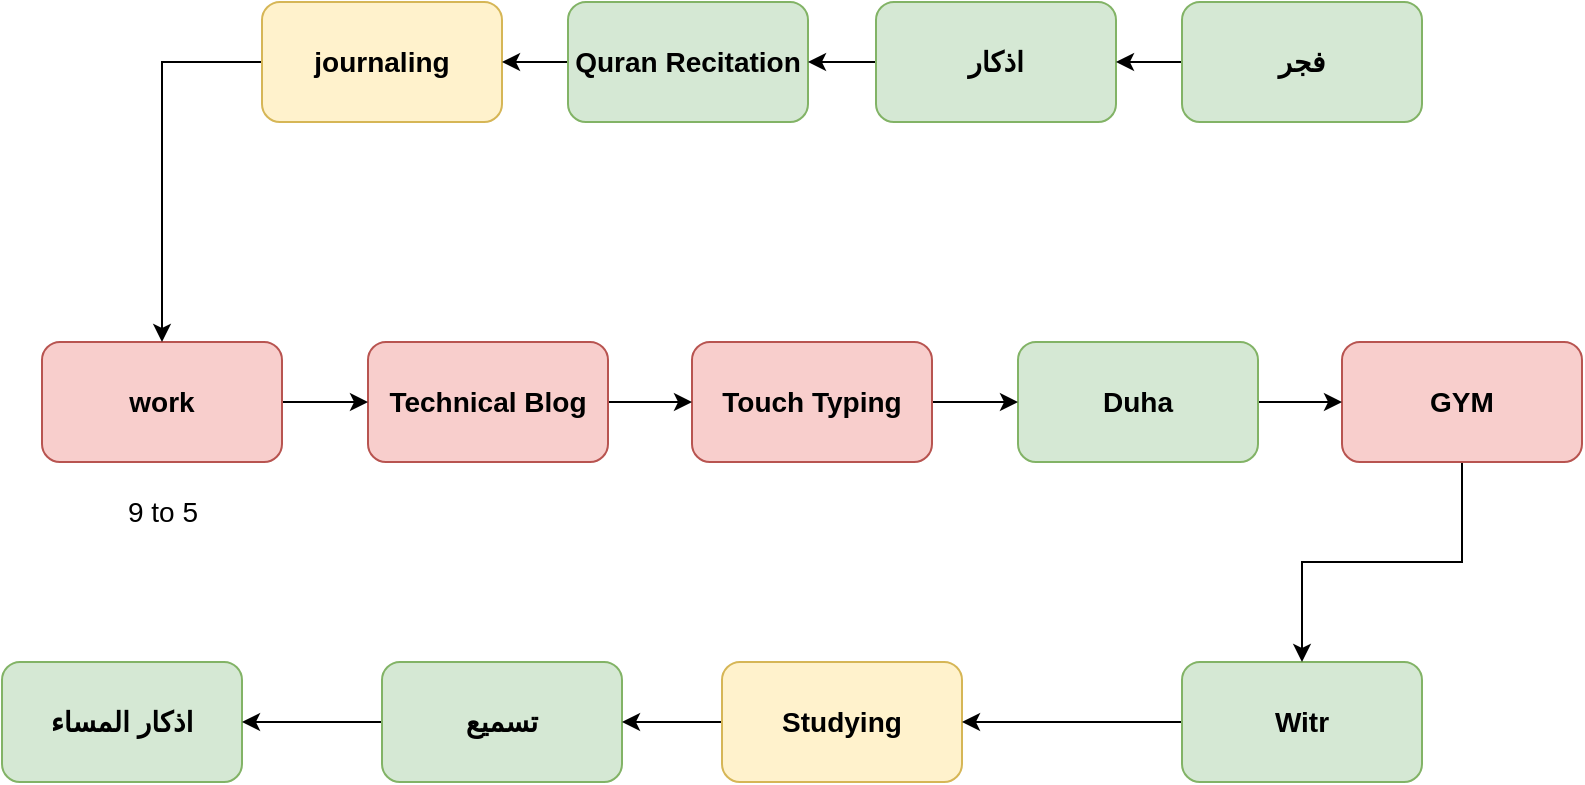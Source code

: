 <mxfile version="22.1.5" type="github">
  <diagram name="Page-1" id="dbRLmHsHgckAquCMLA6Q">
    <mxGraphModel dx="1050" dy="579" grid="1" gridSize="10" guides="1" tooltips="1" connect="1" arrows="1" fold="1" page="1" pageScale="1" pageWidth="850" pageHeight="1100" math="0" shadow="0">
      <root>
        <mxCell id="0" />
        <mxCell id="1" parent="0" />
        <mxCell id="dgCXN85Xijgc_tRNgo0q-1" value="اذكار المساء" style="rounded=1;whiteSpace=wrap;html=1;fontSize=14;fontStyle=1;fillColor=#d5e8d4;strokeColor=#82b366;" vertex="1" parent="1">
          <mxGeometry x="40" y="620" width="120" height="60" as="geometry" />
        </mxCell>
        <mxCell id="dgCXN85Xijgc_tRNgo0q-31" value="" style="edgeStyle=orthogonalEdgeStyle;rounded=0;orthogonalLoop=1;jettySize=auto;html=1;fontSize=14;fontStyle=1;" edge="1" parent="1" source="dgCXN85Xijgc_tRNgo0q-2" target="dgCXN85Xijgc_tRNgo0q-1">
          <mxGeometry relative="1" as="geometry" />
        </mxCell>
        <mxCell id="dgCXN85Xijgc_tRNgo0q-2" value="تسميع" style="rounded=1;whiteSpace=wrap;html=1;fontSize=14;fontStyle=1;fillColor=#d5e8d4;strokeColor=#82b366;" vertex="1" parent="1">
          <mxGeometry x="230" y="620" width="120" height="60" as="geometry" />
        </mxCell>
        <mxCell id="dgCXN85Xijgc_tRNgo0q-30" value="" style="edgeStyle=orthogonalEdgeStyle;rounded=0;orthogonalLoop=1;jettySize=auto;html=1;fontSize=14;fontStyle=1;" edge="1" parent="1" source="dgCXN85Xijgc_tRNgo0q-3" target="dgCXN85Xijgc_tRNgo0q-2">
          <mxGeometry relative="1" as="geometry" />
        </mxCell>
        <mxCell id="dgCXN85Xijgc_tRNgo0q-3" value="Studying" style="rounded=1;whiteSpace=wrap;html=1;fontSize=14;fontStyle=1;fillColor=#fff2cc;strokeColor=#d6b656;" vertex="1" parent="1">
          <mxGeometry x="400" y="620" width="120" height="60" as="geometry" />
        </mxCell>
        <mxCell id="dgCXN85Xijgc_tRNgo0q-29" value="" style="edgeStyle=orthogonalEdgeStyle;rounded=0;orthogonalLoop=1;jettySize=auto;html=1;fontSize=14;fontStyle=1;" edge="1" parent="1" source="dgCXN85Xijgc_tRNgo0q-4" target="dgCXN85Xijgc_tRNgo0q-3">
          <mxGeometry relative="1" as="geometry" />
        </mxCell>
        <mxCell id="dgCXN85Xijgc_tRNgo0q-4" value="Witr" style="rounded=1;whiteSpace=wrap;html=1;fontSize=14;fontStyle=1;fillColor=#d5e8d4;strokeColor=#82b366;" vertex="1" parent="1">
          <mxGeometry x="630" y="620" width="120" height="60" as="geometry" />
        </mxCell>
        <mxCell id="dgCXN85Xijgc_tRNgo0q-28" style="edgeStyle=orthogonalEdgeStyle;rounded=0;orthogonalLoop=1;jettySize=auto;html=1;exitX=0.5;exitY=1;exitDx=0;exitDy=0;entryX=0.5;entryY=0;entryDx=0;entryDy=0;fontSize=14;fontStyle=1;" edge="1" parent="1" source="dgCXN85Xijgc_tRNgo0q-5" target="dgCXN85Xijgc_tRNgo0q-4">
          <mxGeometry relative="1" as="geometry" />
        </mxCell>
        <mxCell id="dgCXN85Xijgc_tRNgo0q-5" value="GYM" style="rounded=1;whiteSpace=wrap;html=1;fontSize=14;fontStyle=1;fillColor=#f8cecc;strokeColor=#b85450;" vertex="1" parent="1">
          <mxGeometry x="710" y="460" width="120" height="60" as="geometry" />
        </mxCell>
        <mxCell id="dgCXN85Xijgc_tRNgo0q-27" style="edgeStyle=orthogonalEdgeStyle;rounded=0;orthogonalLoop=1;jettySize=auto;html=1;exitX=1;exitY=0.5;exitDx=0;exitDy=0;fontSize=14;fontStyle=1;" edge="1" parent="1" source="dgCXN85Xijgc_tRNgo0q-6" target="dgCXN85Xijgc_tRNgo0q-5">
          <mxGeometry relative="1" as="geometry" />
        </mxCell>
        <mxCell id="dgCXN85Xijgc_tRNgo0q-6" value="Duha" style="rounded=1;whiteSpace=wrap;html=1;fontSize=14;fontStyle=1;fillColor=#d5e8d4;strokeColor=#82b366;" vertex="1" parent="1">
          <mxGeometry x="548" y="460" width="120" height="60" as="geometry" />
        </mxCell>
        <mxCell id="dgCXN85Xijgc_tRNgo0q-26" style="edgeStyle=orthogonalEdgeStyle;rounded=0;orthogonalLoop=1;jettySize=auto;html=1;exitX=1;exitY=0.5;exitDx=0;exitDy=0;entryX=0;entryY=0.5;entryDx=0;entryDy=0;fontSize=14;fontStyle=1;" edge="1" parent="1" source="dgCXN85Xijgc_tRNgo0q-7" target="dgCXN85Xijgc_tRNgo0q-6">
          <mxGeometry relative="1" as="geometry" />
        </mxCell>
        <mxCell id="dgCXN85Xijgc_tRNgo0q-7" value="Touch Typing" style="rounded=1;whiteSpace=wrap;html=1;fontSize=14;fontStyle=1;fillColor=#f8cecc;strokeColor=#b85450;" vertex="1" parent="1">
          <mxGeometry x="385" y="460" width="120" height="60" as="geometry" />
        </mxCell>
        <mxCell id="dgCXN85Xijgc_tRNgo0q-24" style="edgeStyle=orthogonalEdgeStyle;rounded=0;orthogonalLoop=1;jettySize=auto;html=1;exitX=1;exitY=0.5;exitDx=0;exitDy=0;entryX=0;entryY=0.5;entryDx=0;entryDy=0;fontSize=14;fontStyle=1;" edge="1" parent="1" source="dgCXN85Xijgc_tRNgo0q-8" target="dgCXN85Xijgc_tRNgo0q-7">
          <mxGeometry relative="1" as="geometry" />
        </mxCell>
        <mxCell id="dgCXN85Xijgc_tRNgo0q-8" value="Technical Blog" style="rounded=1;whiteSpace=wrap;html=1;fontSize=14;fontStyle=1;fillColor=#f8cecc;strokeColor=#b85450;" vertex="1" parent="1">
          <mxGeometry x="223" y="460" width="120" height="60" as="geometry" />
        </mxCell>
        <mxCell id="dgCXN85Xijgc_tRNgo0q-23" style="edgeStyle=orthogonalEdgeStyle;rounded=0;orthogonalLoop=1;jettySize=auto;html=1;exitX=1;exitY=0.5;exitDx=0;exitDy=0;fontSize=14;fontStyle=1;" edge="1" parent="1" source="dgCXN85Xijgc_tRNgo0q-9" target="dgCXN85Xijgc_tRNgo0q-8">
          <mxGeometry relative="1" as="geometry" />
        </mxCell>
        <mxCell id="dgCXN85Xijgc_tRNgo0q-9" value="work" style="rounded=1;whiteSpace=wrap;html=1;fontSize=14;fontStyle=1;fillColor=#f8cecc;strokeColor=#b85450;" vertex="1" parent="1">
          <mxGeometry x="60" y="460" width="120" height="60" as="geometry" />
        </mxCell>
        <mxCell id="dgCXN85Xijgc_tRNgo0q-22" style="edgeStyle=orthogonalEdgeStyle;rounded=0;orthogonalLoop=1;jettySize=auto;html=1;exitX=0;exitY=0.5;exitDx=0;exitDy=0;entryX=0.5;entryY=0;entryDx=0;entryDy=0;fontSize=14;fontStyle=1;" edge="1" parent="1" source="dgCXN85Xijgc_tRNgo0q-10" target="dgCXN85Xijgc_tRNgo0q-9">
          <mxGeometry relative="1" as="geometry" />
        </mxCell>
        <mxCell id="dgCXN85Xijgc_tRNgo0q-10" value="&lt;font style=&quot;font-size: 14px;&quot;&gt;&lt;span style=&quot;font-size: 14px;&quot;&gt;journaling&lt;/span&gt;&lt;/font&gt;" style="rounded=1;whiteSpace=wrap;html=1;fontSize=14;fontStyle=1;fillColor=#fff2cc;strokeColor=#d6b656;" vertex="1" parent="1">
          <mxGeometry x="170" y="290" width="120" height="60" as="geometry" />
        </mxCell>
        <mxCell id="dgCXN85Xijgc_tRNgo0q-18" style="edgeStyle=orthogonalEdgeStyle;rounded=0;orthogonalLoop=1;jettySize=auto;html=1;exitX=0;exitY=0.5;exitDx=0;exitDy=0;entryX=1;entryY=0.5;entryDx=0;entryDy=0;fontSize=14;fontStyle=1;" edge="1" parent="1" source="dgCXN85Xijgc_tRNgo0q-11" target="dgCXN85Xijgc_tRNgo0q-10">
          <mxGeometry relative="1" as="geometry" />
        </mxCell>
        <mxCell id="dgCXN85Xijgc_tRNgo0q-11" value="&lt;font style=&quot;font-size: 14px;&quot;&gt;&lt;span style=&quot;font-size: 14px;&quot;&gt;Quran Recitation&lt;/span&gt;&lt;/font&gt;" style="rounded=1;whiteSpace=wrap;html=1;fontSize=14;fontStyle=1;fillColor=#d5e8d4;strokeColor=#82b366;" vertex="1" parent="1">
          <mxGeometry x="323" y="290" width="120" height="60" as="geometry" />
        </mxCell>
        <mxCell id="dgCXN85Xijgc_tRNgo0q-17" style="edgeStyle=orthogonalEdgeStyle;rounded=0;orthogonalLoop=1;jettySize=auto;html=1;exitX=0;exitY=0.5;exitDx=0;exitDy=0;entryX=1;entryY=0.5;entryDx=0;entryDy=0;fontSize=14;fontStyle=1;" edge="1" parent="1" source="dgCXN85Xijgc_tRNgo0q-12" target="dgCXN85Xijgc_tRNgo0q-11">
          <mxGeometry relative="1" as="geometry" />
        </mxCell>
        <mxCell id="dgCXN85Xijgc_tRNgo0q-12" value="&lt;font style=&quot;font-size: 14px;&quot;&gt;&lt;span style=&quot;font-size: 14px;&quot;&gt;اذكار&lt;/span&gt;&lt;/font&gt;" style="rounded=1;whiteSpace=wrap;html=1;fontSize=14;fontStyle=1;fillColor=#d5e8d4;strokeColor=#82b366;" vertex="1" parent="1">
          <mxGeometry x="477" y="290" width="120" height="60" as="geometry" />
        </mxCell>
        <mxCell id="dgCXN85Xijgc_tRNgo0q-15" style="edgeStyle=orthogonalEdgeStyle;rounded=0;orthogonalLoop=1;jettySize=auto;html=1;exitX=0;exitY=0.5;exitDx=0;exitDy=0;entryX=1;entryY=0.5;entryDx=0;entryDy=0;fontSize=14;fontStyle=1;" edge="1" parent="1" source="dgCXN85Xijgc_tRNgo0q-13" target="dgCXN85Xijgc_tRNgo0q-12">
          <mxGeometry relative="1" as="geometry" />
        </mxCell>
        <mxCell id="dgCXN85Xijgc_tRNgo0q-13" value="&lt;font style=&quot;font-size: 14px;&quot;&gt;&lt;span style=&quot;font-size: 14px;&quot;&gt;فجر&lt;/span&gt;&lt;/font&gt;" style="rounded=1;whiteSpace=wrap;html=1;fontSize=14;fontStyle=1;fillColor=#d5e8d4;strokeColor=#82b366;" vertex="1" parent="1">
          <mxGeometry x="630" y="290" width="120" height="60" as="geometry" />
        </mxCell>
        <mxCell id="dgCXN85Xijgc_tRNgo0q-32" value="&lt;font style=&quot;font-size: 14px;&quot;&gt;9 to 5&lt;/font&gt;" style="text;html=1;align=center;verticalAlign=middle;resizable=0;points=[];autosize=1;strokeColor=none;fillColor=none;" vertex="1" parent="1">
          <mxGeometry x="90" y="530" width="60" height="30" as="geometry" />
        </mxCell>
      </root>
    </mxGraphModel>
  </diagram>
</mxfile>
